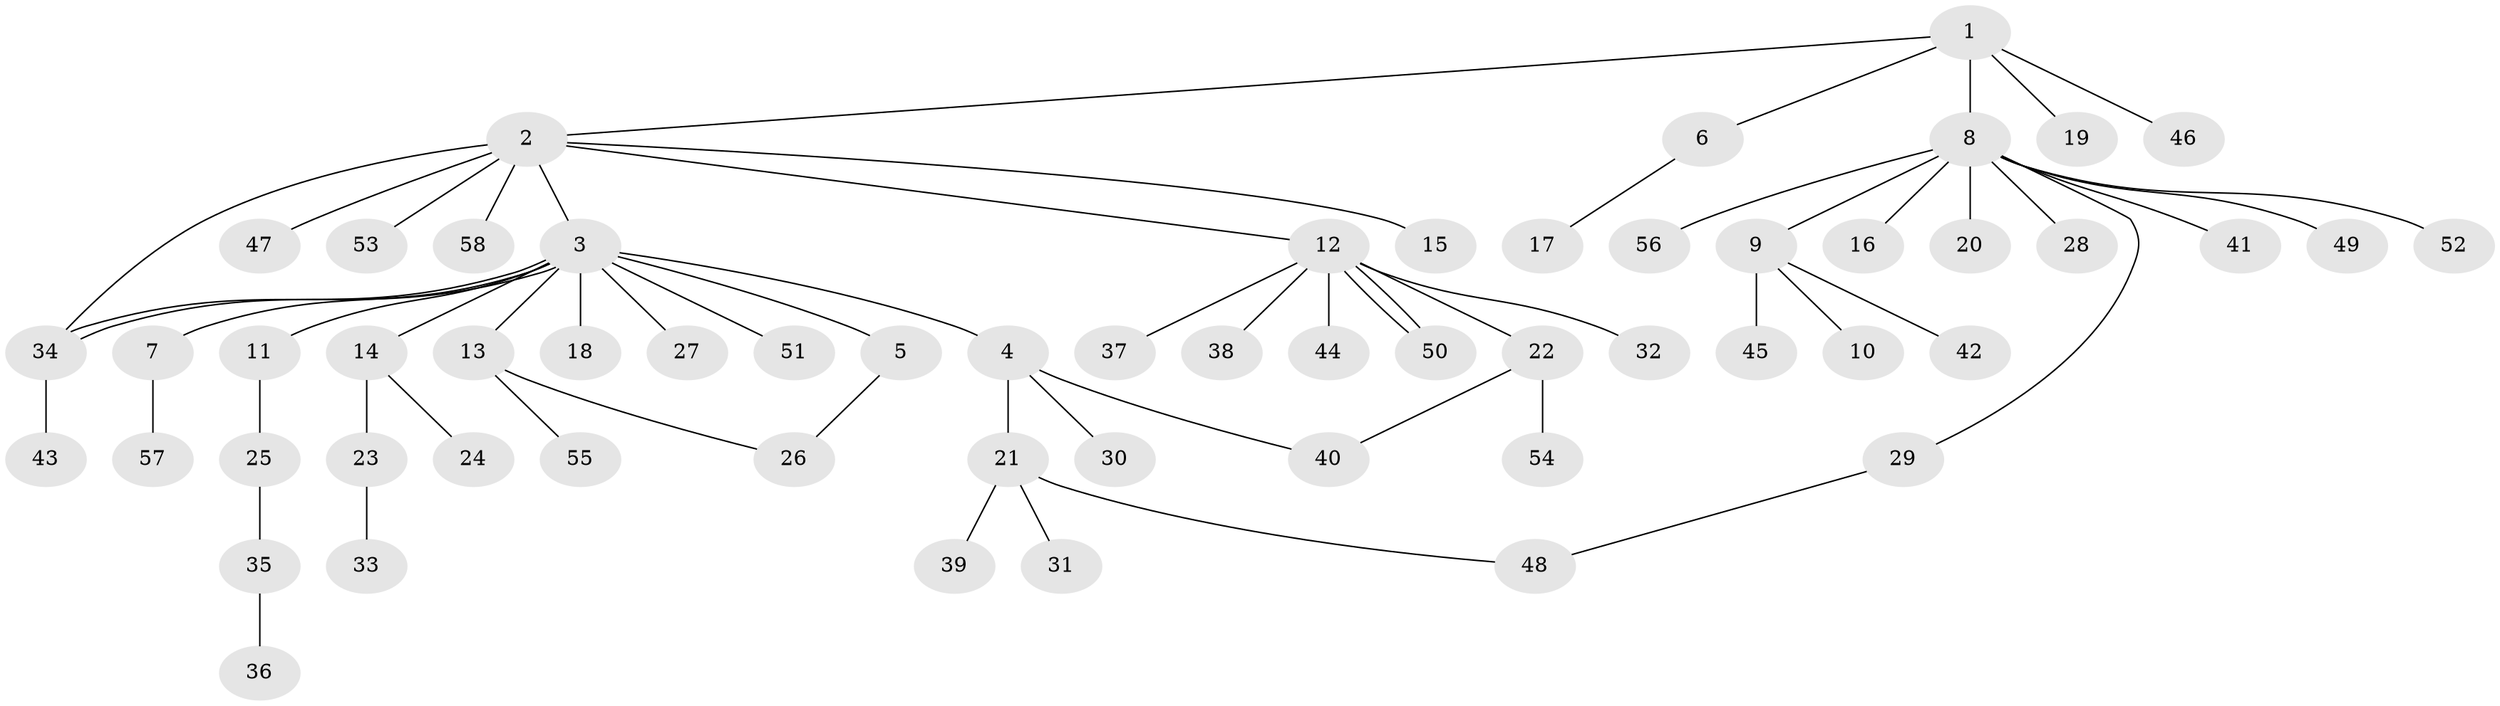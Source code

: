 // Generated by graph-tools (version 1.1) at 2025/48/03/09/25 04:48:14]
// undirected, 58 vertices, 63 edges
graph export_dot {
graph [start="1"]
  node [color=gray90,style=filled];
  1;
  2;
  3;
  4;
  5;
  6;
  7;
  8;
  9;
  10;
  11;
  12;
  13;
  14;
  15;
  16;
  17;
  18;
  19;
  20;
  21;
  22;
  23;
  24;
  25;
  26;
  27;
  28;
  29;
  30;
  31;
  32;
  33;
  34;
  35;
  36;
  37;
  38;
  39;
  40;
  41;
  42;
  43;
  44;
  45;
  46;
  47;
  48;
  49;
  50;
  51;
  52;
  53;
  54;
  55;
  56;
  57;
  58;
  1 -- 2;
  1 -- 6;
  1 -- 8;
  1 -- 19;
  1 -- 46;
  2 -- 3;
  2 -- 12;
  2 -- 15;
  2 -- 34;
  2 -- 47;
  2 -- 53;
  2 -- 58;
  3 -- 4;
  3 -- 5;
  3 -- 7;
  3 -- 11;
  3 -- 13;
  3 -- 14;
  3 -- 18;
  3 -- 27;
  3 -- 34;
  3 -- 34;
  3 -- 51;
  4 -- 21;
  4 -- 30;
  4 -- 40;
  5 -- 26;
  6 -- 17;
  7 -- 57;
  8 -- 9;
  8 -- 16;
  8 -- 20;
  8 -- 28;
  8 -- 29;
  8 -- 41;
  8 -- 49;
  8 -- 52;
  8 -- 56;
  9 -- 10;
  9 -- 42;
  9 -- 45;
  11 -- 25;
  12 -- 22;
  12 -- 32;
  12 -- 37;
  12 -- 38;
  12 -- 44;
  12 -- 50;
  12 -- 50;
  13 -- 26;
  13 -- 55;
  14 -- 23;
  14 -- 24;
  21 -- 31;
  21 -- 39;
  21 -- 48;
  22 -- 40;
  22 -- 54;
  23 -- 33;
  25 -- 35;
  29 -- 48;
  34 -- 43;
  35 -- 36;
}
